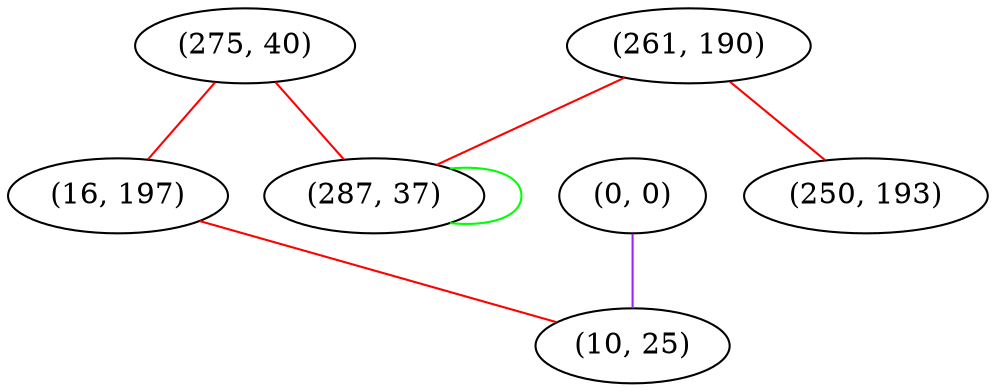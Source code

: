 graph "" {
"(275, 40)";
"(261, 190)";
"(0, 0)";
"(16, 197)";
"(250, 193)";
"(287, 37)";
"(10, 25)";
"(275, 40)" -- "(287, 37)"  [color=red, key=0, weight=1];
"(275, 40)" -- "(16, 197)"  [color=red, key=0, weight=1];
"(261, 190)" -- "(287, 37)"  [color=red, key=0, weight=1];
"(261, 190)" -- "(250, 193)"  [color=red, key=0, weight=1];
"(0, 0)" -- "(10, 25)"  [color=purple, key=0, weight=4];
"(16, 197)" -- "(10, 25)"  [color=red, key=0, weight=1];
"(287, 37)" -- "(287, 37)"  [color=green, key=0, weight=2];
}
